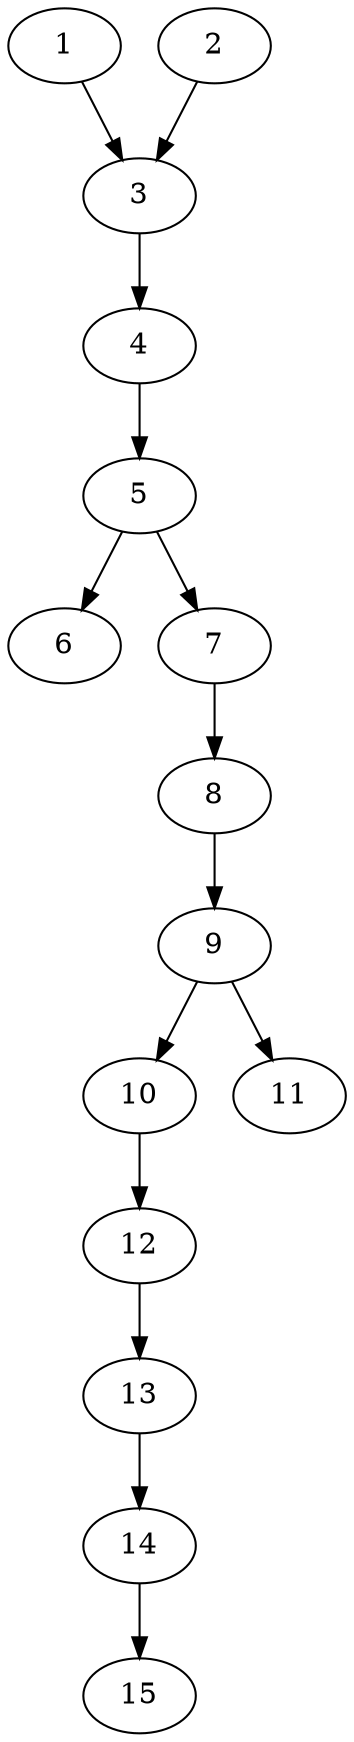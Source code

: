 // DAG automatically generated by daggen at Thu Oct  3 13:59:26 2019
// ./daggen --dot -n 15 --ccr 0.5 --fat 0.3 --regular 0.7 --density 0.7 --mindata 5242880 --maxdata 52428800 
digraph G {
  1 [size="16119808", alpha="0.16", expect_size="8059904"] 
  1 -> 3 [size ="8059904"]
  2 [size="37244928", alpha="0.12", expect_size="18622464"] 
  2 -> 3 [size ="18622464"]
  3 [size="17491968", alpha="0.19", expect_size="8745984"] 
  3 -> 4 [size ="8745984"]
  4 [size="96122880", alpha="0.02", expect_size="48061440"] 
  4 -> 5 [size ="48061440"]
  5 [size="36175872", alpha="0.03", expect_size="18087936"] 
  5 -> 6 [size ="18087936"]
  5 -> 7 [size ="18087936"]
  6 [size="101183488", alpha="0.00", expect_size="50591744"] 
  7 [size="29216768", alpha="0.03", expect_size="14608384"] 
  7 -> 8 [size ="14608384"]
  8 [size="63113216", alpha="0.02", expect_size="31556608"] 
  8 -> 9 [size ="31556608"]
  9 [size="80818176", alpha="0.14", expect_size="40409088"] 
  9 -> 10 [size ="40409088"]
  9 -> 11 [size ="40409088"]
  10 [size="30877696", alpha="0.15", expect_size="15438848"] 
  10 -> 12 [size ="15438848"]
  11 [size="21790720", alpha="0.19", expect_size="10895360"] 
  12 [size="95205376", alpha="0.07", expect_size="47602688"] 
  12 -> 13 [size ="47602688"]
  13 [size="58361856", alpha="0.02", expect_size="29180928"] 
  13 -> 14 [size ="29180928"]
  14 [size="54151168", alpha="0.08", expect_size="27075584"] 
  14 -> 15 [size ="27075584"]
  15 [size="62005248", alpha="0.19", expect_size="31002624"] 
}
